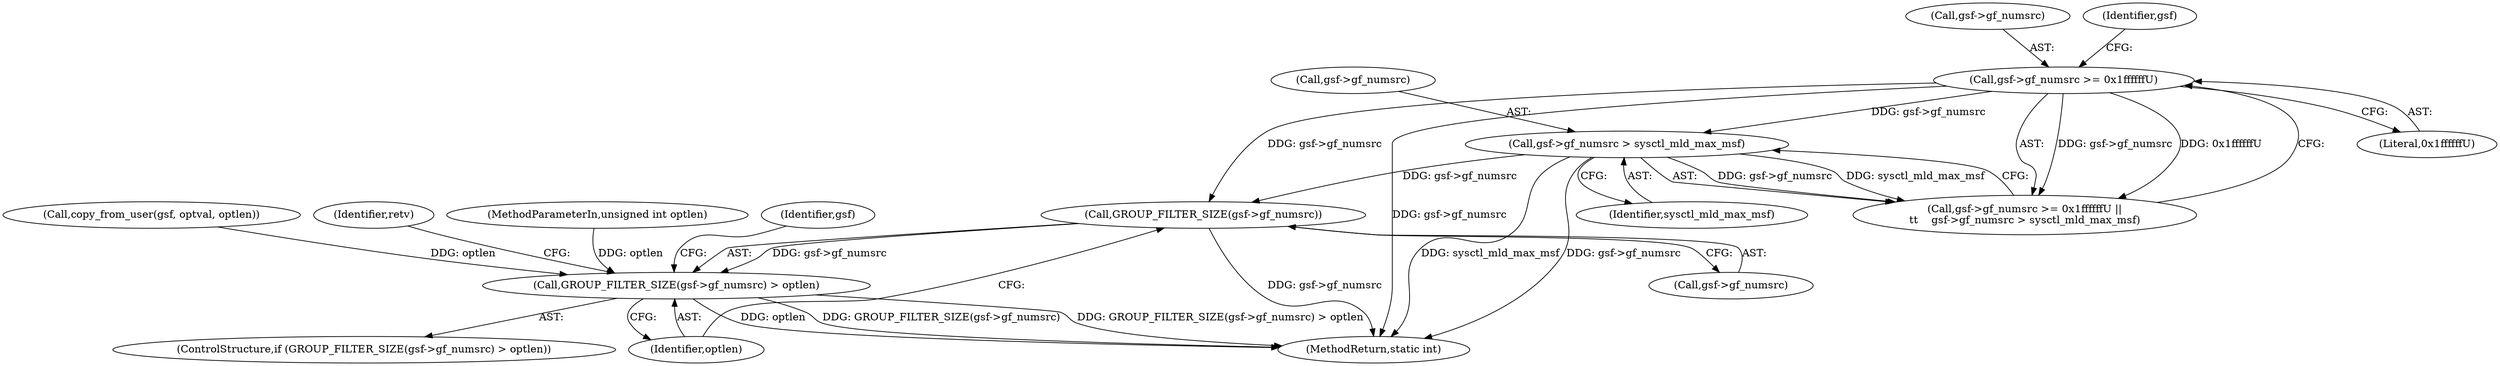 digraph "0_linux_45f6fad84cc305103b28d73482b344d7f5b76f39_11@pointer" {
"1001751" [label="(Call,GROUP_FILTER_SIZE(gsf->gf_numsrc))"];
"1001731" [label="(Call,gsf->gf_numsrc >= 0x1ffffffU)"];
"1001736" [label="(Call,gsf->gf_numsrc > sysctl_mld_max_msf)"];
"1001750" [label="(Call,GROUP_FILTER_SIZE(gsf->gf_numsrc) > optlen)"];
"1001721" [label="(Call,copy_from_user(gsf, optval, optlen))"];
"1001750" [label="(Call,GROUP_FILTER_SIZE(gsf->gf_numsrc) > optlen)"];
"1001752" [label="(Call,gsf->gf_numsrc)"];
"1001732" [label="(Call,gsf->gf_numsrc)"];
"1001751" [label="(Call,GROUP_FILTER_SIZE(gsf->gf_numsrc))"];
"1001731" [label="(Call,gsf->gf_numsrc >= 0x1ffffffU)"];
"1001740" [label="(Identifier,sysctl_mld_max_msf)"];
"1001749" [label="(ControlStructure,if (GROUP_FILTER_SIZE(gsf->gf_numsrc) > optlen))"];
"1001737" [label="(Call,gsf->gf_numsrc)"];
"1001765" [label="(Identifier,retv)"];
"1000119" [label="(MethodParameterIn,unsigned int optlen)"];
"1001755" [label="(Identifier,optlen)"];
"1002065" [label="(MethodReturn,static int)"];
"1001735" [label="(Literal,0x1ffffffU)"];
"1001758" [label="(Identifier,gsf)"];
"1001738" [label="(Identifier,gsf)"];
"1001736" [label="(Call,gsf->gf_numsrc > sysctl_mld_max_msf)"];
"1001730" [label="(Call,gsf->gf_numsrc >= 0x1ffffffU ||\n\t\t    gsf->gf_numsrc > sysctl_mld_max_msf)"];
"1001751" -> "1001750"  [label="AST: "];
"1001751" -> "1001752"  [label="CFG: "];
"1001752" -> "1001751"  [label="AST: "];
"1001755" -> "1001751"  [label="CFG: "];
"1001751" -> "1002065"  [label="DDG: gsf->gf_numsrc"];
"1001751" -> "1001750"  [label="DDG: gsf->gf_numsrc"];
"1001731" -> "1001751"  [label="DDG: gsf->gf_numsrc"];
"1001736" -> "1001751"  [label="DDG: gsf->gf_numsrc"];
"1001731" -> "1001730"  [label="AST: "];
"1001731" -> "1001735"  [label="CFG: "];
"1001732" -> "1001731"  [label="AST: "];
"1001735" -> "1001731"  [label="AST: "];
"1001738" -> "1001731"  [label="CFG: "];
"1001730" -> "1001731"  [label="CFG: "];
"1001731" -> "1002065"  [label="DDG: gsf->gf_numsrc"];
"1001731" -> "1001730"  [label="DDG: gsf->gf_numsrc"];
"1001731" -> "1001730"  [label="DDG: 0x1ffffffU"];
"1001731" -> "1001736"  [label="DDG: gsf->gf_numsrc"];
"1001736" -> "1001730"  [label="AST: "];
"1001736" -> "1001740"  [label="CFG: "];
"1001737" -> "1001736"  [label="AST: "];
"1001740" -> "1001736"  [label="AST: "];
"1001730" -> "1001736"  [label="CFG: "];
"1001736" -> "1002065"  [label="DDG: sysctl_mld_max_msf"];
"1001736" -> "1002065"  [label="DDG: gsf->gf_numsrc"];
"1001736" -> "1001730"  [label="DDG: gsf->gf_numsrc"];
"1001736" -> "1001730"  [label="DDG: sysctl_mld_max_msf"];
"1001750" -> "1001749"  [label="AST: "];
"1001750" -> "1001755"  [label="CFG: "];
"1001755" -> "1001750"  [label="AST: "];
"1001758" -> "1001750"  [label="CFG: "];
"1001765" -> "1001750"  [label="CFG: "];
"1001750" -> "1002065"  [label="DDG: optlen"];
"1001750" -> "1002065"  [label="DDG: GROUP_FILTER_SIZE(gsf->gf_numsrc)"];
"1001750" -> "1002065"  [label="DDG: GROUP_FILTER_SIZE(gsf->gf_numsrc) > optlen"];
"1001721" -> "1001750"  [label="DDG: optlen"];
"1000119" -> "1001750"  [label="DDG: optlen"];
}
